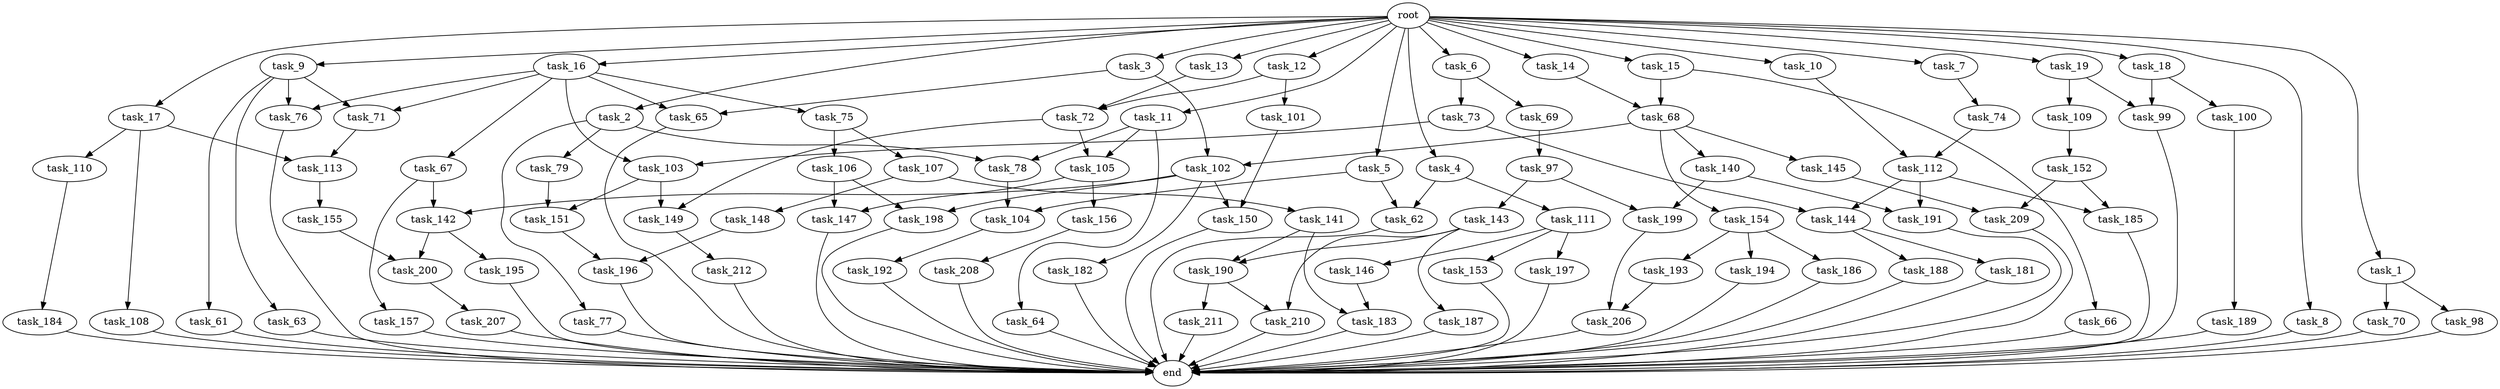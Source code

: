 digraph G {
  task_67 [size="30923764531.200001"];
  task_193 [size="13743895347.200001"];
  task_12 [size="102.400000"];
  task_73 [size="30923764531.200001"];
  task_5 [size="102.400000"];
  task_211 [size="13743895347.200001"];
  task_63 [size="54975581388.800003"];
  task_196 [size="44667659878.400002"];
  task_17 [size="102.400000"];
  task_2 [size="102.400000"];
  task_13 [size="102.400000"];
  task_197 [size="13743895347.200001"];
  task_207 [size="30923764531.200001"];
  task_79 [size="42090679500.800003"];
  task_102 [size="140874927308.800018"];
  task_77 [size="42090679500.800003"];
  task_11 [size="102.400000"];
  task_150 [size="97066260889.600006"];
  task_15 [size="102.400000"];
  task_109 [size="42090679500.800003"];
  task_191 [size="140874927308.800018"];
  task_64 [size="7730941132.800000"];
  task_104 [size="73014444032.000000"];
  root [size="0.000000"];
  task_72 [size="38654705664.000000"];
  task_69 [size="30923764531.200001"];
  task_97 [size="69578470195.199997"];
  task_189 [size="85899345920.000000"];
  task_141 [size="69578470195.199997"];
  task_74 [size="3435973836.800000"];
  task_152 [size="30923764531.200001"];
  task_190 [size="63565515980.800003"];
  task_8 [size="102.400000"];
  task_155 [size="69578470195.199997"];
  task_18 [size="102.400000"];
  task_103 [size="73014444032.000000"];
  task_194 [size="13743895347.200001"];
  task_105 [size="49821620633.600006"];
  task_106 [size="13743895347.200001"];
  task_66 [size="85899345920.000000"];
  task_206 [size="45526653337.600006"];
  task_186 [size="13743895347.200001"];
  task_151 [size="93630287052.800003"];
  task_188 [size="13743895347.200001"];
  task_144 [size="127990025420.800003"];
  task_182 [size="54975581388.800003"];
  task_199 [size="109951162777.600006"];
  task_99 [size="111669149696.000000"];
  task_148 [size="69578470195.199997"];
  task_1 [size="102.400000"];
  task_3 [size="102.400000"];
  task_185 [size="127990025420.800003"];
  task_200 [size="73014444032.000000"];
  task_212 [size="21474836480.000000"];
  task_157 [size="3435973836.800000"];
  task_142 [size="58411555225.600006"];
  task_75 [size="30923764531.200001"];
  task_9 [size="102.400000"];
  task_100 [size="69578470195.199997"];
  task_149 [size="127990025420.800003"];
  task_183 [size="35218731827.200005"];
  task_187 [size="42090679500.800003"];
  task_4 [size="102.400000"];
  task_111 [size="7730941132.800000"];
  task_146 [size="13743895347.200001"];
  task_16 [size="102.400000"];
  task_19 [size="102.400000"];
  task_7 [size="102.400000"];
  task_154 [size="85899345920.000000"];
  task_181 [size="13743895347.200001"];
  task_6 [size="102.400000"];
  task_101 [size="30923764531.200001"];
  task_62 [size="38654705664.000000"];
  task_192 [size="54975581388.800003"];
  task_112 [size="61847529062.400002"];
  task_65 [size="85899345920.000000"];
  task_113 [size="77309411328.000000"];
  end [size="0.000000"];
  task_198 [size="124554051584.000000"];
  task_184 [size="54975581388.800003"];
  task_140 [size="85899345920.000000"];
  task_210 [size="55834574848.000000"];
  task_68 [size="89335319756.800003"];
  task_143 [size="54975581388.800003"];
  task_208 [size="85899345920.000000"];
  task_61 [size="54975581388.800003"];
  task_209 [size="73014444032.000000"];
  task_76 [size="85899345920.000000"];
  task_147 [size="100502234726.400009"];
  task_70 [size="69578470195.199997"];
  task_156 [size="30923764531.200001"];
  task_145 [size="85899345920.000000"];
  task_71 [size="85899345920.000000"];
  task_78 [size="49821620633.600006"];
  task_10 [size="102.400000"];
  task_107 [size="13743895347.200001"];
  task_110 [size="69578470195.199997"];
  task_98 [size="69578470195.199997"];
  task_108 [size="69578470195.199997"];
  task_195 [size="30923764531.200001"];
  task_153 [size="13743895347.200001"];
  task_14 [size="102.400000"];

  task_67 -> task_142 [size="33554432.000000"];
  task_67 -> task_157 [size="33554432.000000"];
  task_193 -> task_206 [size="33554432.000000"];
  task_12 -> task_101 [size="301989888.000000"];
  task_12 -> task_72 [size="301989888.000000"];
  task_73 -> task_144 [size="411041792.000000"];
  task_73 -> task_103 [size="411041792.000000"];
  task_5 -> task_104 [size="301989888.000000"];
  task_5 -> task_62 [size="301989888.000000"];
  task_211 -> end [size="1.000000"];
  task_63 -> end [size="1.000000"];
  task_196 -> end [size="1.000000"];
  task_17 -> task_110 [size="679477248.000000"];
  task_17 -> task_108 [size="679477248.000000"];
  task_17 -> task_113 [size="679477248.000000"];
  task_2 -> task_79 [size="411041792.000000"];
  task_2 -> task_77 [size="411041792.000000"];
  task_2 -> task_78 [size="411041792.000000"];
  task_13 -> task_72 [size="75497472.000000"];
  task_197 -> end [size="1.000000"];
  task_207 -> end [size="1.000000"];
  task_79 -> task_151 [size="75497472.000000"];
  task_102 -> task_142 [size="536870912.000000"];
  task_102 -> task_182 [size="536870912.000000"];
  task_102 -> task_150 [size="536870912.000000"];
  task_102 -> task_198 [size="536870912.000000"];
  task_77 -> end [size="1.000000"];
  task_11 -> task_64 [size="75497472.000000"];
  task_11 -> task_105 [size="75497472.000000"];
  task_11 -> task_78 [size="75497472.000000"];
  task_150 -> end [size="1.000000"];
  task_15 -> task_66 [size="838860800.000000"];
  task_15 -> task_68 [size="838860800.000000"];
  task_109 -> task_152 [size="301989888.000000"];
  task_191 -> end [size="1.000000"];
  task_64 -> end [size="1.000000"];
  task_104 -> task_192 [size="536870912.000000"];
  root -> task_7 [size="1.000000"];
  root -> task_8 [size="1.000000"];
  root -> task_12 [size="1.000000"];
  root -> task_18 [size="1.000000"];
  root -> task_1 [size="1.000000"];
  root -> task_3 [size="1.000000"];
  root -> task_16 [size="1.000000"];
  root -> task_19 [size="1.000000"];
  root -> task_5 [size="1.000000"];
  root -> task_10 [size="1.000000"];
  root -> task_6 [size="1.000000"];
  root -> task_17 [size="1.000000"];
  root -> task_9 [size="1.000000"];
  root -> task_11 [size="1.000000"];
  root -> task_4 [size="1.000000"];
  root -> task_13 [size="1.000000"];
  root -> task_2 [size="1.000000"];
  root -> task_14 [size="1.000000"];
  root -> task_15 [size="1.000000"];
  task_72 -> task_149 [size="411041792.000000"];
  task_72 -> task_105 [size="411041792.000000"];
  task_69 -> task_97 [size="679477248.000000"];
  task_97 -> task_199 [size="536870912.000000"];
  task_97 -> task_143 [size="536870912.000000"];
  task_189 -> end [size="1.000000"];
  task_141 -> task_190 [size="209715200.000000"];
  task_141 -> task_183 [size="209715200.000000"];
  task_74 -> task_112 [size="301989888.000000"];
  task_152 -> task_185 [size="411041792.000000"];
  task_152 -> task_209 [size="411041792.000000"];
  task_190 -> task_210 [size="134217728.000000"];
  task_190 -> task_211 [size="134217728.000000"];
  task_8 -> end [size="1.000000"];
  task_155 -> task_200 [size="411041792.000000"];
  task_18 -> task_100 [size="679477248.000000"];
  task_18 -> task_99 [size="679477248.000000"];
  task_103 -> task_149 [size="838860800.000000"];
  task_103 -> task_151 [size="838860800.000000"];
  task_194 -> end [size="1.000000"];
  task_105 -> task_156 [size="301989888.000000"];
  task_105 -> task_147 [size="301989888.000000"];
  task_106 -> task_147 [size="679477248.000000"];
  task_106 -> task_198 [size="679477248.000000"];
  task_66 -> end [size="1.000000"];
  task_206 -> end [size="1.000000"];
  task_186 -> end [size="1.000000"];
  task_151 -> task_196 [size="134217728.000000"];
  task_188 -> end [size="1.000000"];
  task_144 -> task_181 [size="134217728.000000"];
  task_144 -> task_188 [size="134217728.000000"];
  task_182 -> end [size="1.000000"];
  task_199 -> task_206 [size="411041792.000000"];
  task_99 -> end [size="1.000000"];
  task_148 -> task_196 [size="301989888.000000"];
  task_1 -> task_98 [size="679477248.000000"];
  task_1 -> task_70 [size="679477248.000000"];
  task_3 -> task_65 [size="536870912.000000"];
  task_3 -> task_102 [size="536870912.000000"];
  task_185 -> end [size="1.000000"];
  task_200 -> task_207 [size="301989888.000000"];
  task_212 -> end [size="1.000000"];
  task_157 -> end [size="1.000000"];
  task_142 -> task_195 [size="301989888.000000"];
  task_142 -> task_200 [size="301989888.000000"];
  task_75 -> task_106 [size="134217728.000000"];
  task_75 -> task_107 [size="134217728.000000"];
  task_9 -> task_63 [size="536870912.000000"];
  task_9 -> task_76 [size="536870912.000000"];
  task_9 -> task_61 [size="536870912.000000"];
  task_9 -> task_71 [size="536870912.000000"];
  task_100 -> task_189 [size="838860800.000000"];
  task_149 -> task_212 [size="209715200.000000"];
  task_183 -> end [size="1.000000"];
  task_187 -> end [size="1.000000"];
  task_4 -> task_111 [size="75497472.000000"];
  task_4 -> task_62 [size="75497472.000000"];
  task_111 -> task_146 [size="134217728.000000"];
  task_111 -> task_153 [size="134217728.000000"];
  task_111 -> task_197 [size="134217728.000000"];
  task_146 -> task_183 [size="134217728.000000"];
  task_16 -> task_67 [size="301989888.000000"];
  task_16 -> task_65 [size="301989888.000000"];
  task_16 -> task_75 [size="301989888.000000"];
  task_16 -> task_76 [size="301989888.000000"];
  task_16 -> task_103 [size="301989888.000000"];
  task_16 -> task_71 [size="301989888.000000"];
  task_19 -> task_109 [size="411041792.000000"];
  task_19 -> task_99 [size="411041792.000000"];
  task_7 -> task_74 [size="33554432.000000"];
  task_154 -> task_193 [size="134217728.000000"];
  task_154 -> task_194 [size="134217728.000000"];
  task_154 -> task_186 [size="134217728.000000"];
  task_181 -> end [size="1.000000"];
  task_6 -> task_69 [size="301989888.000000"];
  task_6 -> task_73 [size="301989888.000000"];
  task_101 -> task_150 [size="411041792.000000"];
  task_62 -> end [size="1.000000"];
  task_192 -> end [size="1.000000"];
  task_112 -> task_144 [size="838860800.000000"];
  task_112 -> task_191 [size="838860800.000000"];
  task_112 -> task_185 [size="838860800.000000"];
  task_65 -> end [size="1.000000"];
  task_113 -> task_155 [size="679477248.000000"];
  task_198 -> end [size="1.000000"];
  task_184 -> end [size="1.000000"];
  task_140 -> task_199 [size="536870912.000000"];
  task_140 -> task_191 [size="536870912.000000"];
  task_210 -> end [size="1.000000"];
  task_68 -> task_140 [size="838860800.000000"];
  task_68 -> task_154 [size="838860800.000000"];
  task_68 -> task_102 [size="838860800.000000"];
  task_68 -> task_145 [size="838860800.000000"];
  task_143 -> task_187 [size="411041792.000000"];
  task_143 -> task_190 [size="411041792.000000"];
  task_143 -> task_210 [size="411041792.000000"];
  task_208 -> end [size="1.000000"];
  task_61 -> end [size="1.000000"];
  task_209 -> end [size="1.000000"];
  task_76 -> end [size="1.000000"];
  task_147 -> end [size="1.000000"];
  task_70 -> end [size="1.000000"];
  task_156 -> task_208 [size="838860800.000000"];
  task_145 -> task_209 [size="301989888.000000"];
  task_71 -> task_113 [size="75497472.000000"];
  task_78 -> task_104 [size="411041792.000000"];
  task_10 -> task_112 [size="301989888.000000"];
  task_107 -> task_148 [size="679477248.000000"];
  task_107 -> task_141 [size="679477248.000000"];
  task_110 -> task_184 [size="536870912.000000"];
  task_98 -> end [size="1.000000"];
  task_108 -> end [size="1.000000"];
  task_195 -> end [size="1.000000"];
  task_153 -> end [size="1.000000"];
  task_14 -> task_68 [size="33554432.000000"];
}
